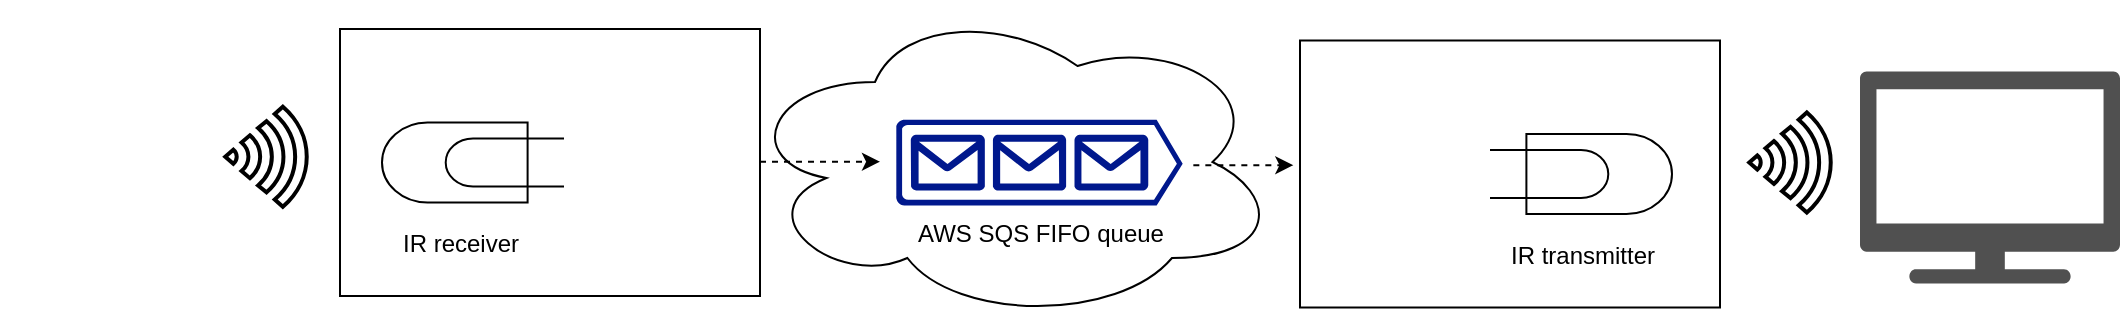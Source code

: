<mxfile version="14.1.2" type="device" pages="5"><diagram id="F_9zjod58XdfdjzP96Y1" name="one line"><mxGraphModel dx="2889" dy="1113" grid="1" gridSize="10" guides="1" tooltips="1" connect="1" arrows="1" fold="1" page="1" pageScale="1" pageWidth="827" pageHeight="1169" math="0" shadow="0"><root><mxCell id="2dkvLaQv40HmD6wibZiC-0"/><mxCell id="2dkvLaQv40HmD6wibZiC-1" parent="2dkvLaQv40HmD6wibZiC-0"/><mxCell id="2dkvLaQv40HmD6wibZiC-23" value="" style="ellipse;shape=cloud;whiteSpace=wrap;html=1;strokeColor=#000000;fontSize=12;" parent="2dkvLaQv40HmD6wibZiC-1" vertex="1"><mxGeometry x="40" y="170" width="270" height="160" as="geometry"/></mxCell><mxCell id="2dkvLaQv40HmD6wibZiC-13" value="" style="rounded=0;whiteSpace=wrap;html=1;fontSize=12;" parent="2dkvLaQv40HmD6wibZiC-1" vertex="1"><mxGeometry x="320" y="189.25" width="210" height="133.5" as="geometry"/></mxCell><mxCell id="2dkvLaQv40HmD6wibZiC-2" value="AWS SQS FIFO queue" style="aspect=fixed;pointerEvents=1;shadow=0;dashed=0;html=1;strokeColor=none;labelPosition=center;verticalLabelPosition=bottom;verticalAlign=top;align=center;fillColor=#00188D;shape=mxgraph.azure.queue_generic" parent="2dkvLaQv40HmD6wibZiC-1" vertex="1"><mxGeometry x="118" y="228.75" width="143.34" height="43" as="geometry"/></mxCell><mxCell id="2dkvLaQv40HmD6wibZiC-4" value="" style="shape=image;html=1;verticalAlign=top;verticalLabelPosition=bottom;labelBackgroundColor=#ffffff;imageAspect=0;aspect=fixed;image=https://cdn4.iconfinder.com/data/icons/movies-and-entertainment/32/Movies_and_Entertainment_remote_control_tv-128.png" parent="2dkvLaQv40HmD6wibZiC-1" vertex="1"><mxGeometry x="-330" y="183.25" width="128" height="128" as="geometry"/></mxCell><mxCell id="2dkvLaQv40HmD6wibZiC-5" value="" style="pointerEvents=1;shadow=0;dashed=0;html=1;strokeColor=none;fillColor=#505050;labelPosition=center;verticalLabelPosition=bottom;verticalAlign=top;outlineConnect=0;align=center;shape=mxgraph.office.devices.tv;" parent="2dkvLaQv40HmD6wibZiC-1" vertex="1"><mxGeometry x="600" y="204.75" width="130" height="106" as="geometry"/></mxCell><mxCell id="2dkvLaQv40HmD6wibZiC-6" value="" style="verticalLabelPosition=bottom;shadow=0;dashed=0;align=center;html=1;verticalAlign=top;shape=mxgraph.electrical.opto_electronics.lamp;rotation=90;labelPosition=center;" parent="2dkvLaQv40HmD6wibZiC-1" vertex="1"><mxGeometry x="440.5" y="210.5" width="40" height="91" as="geometry"/></mxCell><mxCell id="2dkvLaQv40HmD6wibZiC-9" value="" style="shape=image;html=1;verticalAlign=top;verticalLabelPosition=bottom;labelBackgroundColor=#ffffff;imageAspect=0;aspect=fixed;image=https://cdn4.iconfinder.com/data/icons/logos-and-brands-1/512/272_Raspberry_Pi_logo-128.png" parent="2dkvLaQv40HmD6wibZiC-1" vertex="1"><mxGeometry x="320" y="202.5" width="99" height="99" as="geometry"/></mxCell><mxCell id="2dkvLaQv40HmD6wibZiC-10" value="IR transmitter" style="text;strokeColor=none;fillColor=none;html=1;fontSize=12;fontStyle=0;verticalAlign=middle;align=center;" parent="2dkvLaQv40HmD6wibZiC-1" vertex="1"><mxGeometry x="410.5" y="277" width="100" height="40" as="geometry"/></mxCell><mxCell id="2dkvLaQv40HmD6wibZiC-15" value="" style="rounded=0;whiteSpace=wrap;html=1;fontSize=12;flipV=1;" parent="2dkvLaQv40HmD6wibZiC-1" vertex="1"><mxGeometry x="-160" y="183.5" width="210" height="133.5" as="geometry"/></mxCell><mxCell id="2dkvLaQv40HmD6wibZiC-16" value="" style="verticalLabelPosition=bottom;shadow=0;dashed=0;align=center;html=1;verticalAlign=top;shape=mxgraph.electrical.opto_electronics.lamp;rotation=90;labelPosition=center;flipV=1;" parent="2dkvLaQv40HmD6wibZiC-1" vertex="1"><mxGeometry x="-113.5" y="204.75" width="40" height="91" as="geometry"/></mxCell><mxCell id="2dkvLaQv40HmD6wibZiC-17" value="" style="shape=image;html=1;verticalAlign=top;verticalLabelPosition=bottom;labelBackgroundColor=#ffffff;imageAspect=0;aspect=fixed;image=https://cdn4.iconfinder.com/data/icons/logos-and-brands-1/512/272_Raspberry_Pi_logo-128.png;flipV=0;" parent="2dkvLaQv40HmD6wibZiC-1" vertex="1"><mxGeometry x="-50" y="196.75" width="99" height="99" as="geometry"/></mxCell><mxCell id="2dkvLaQv40HmD6wibZiC-18" value="IR receiver" style="text;strokeColor=none;fillColor=none;html=1;fontSize=12;fontStyle=0;verticalAlign=middle;align=center;flipV=1;" parent="2dkvLaQv40HmD6wibZiC-1" vertex="1"><mxGeometry x="-150" y="271.25" width="100" height="40" as="geometry"/></mxCell><mxCell id="2dkvLaQv40HmD6wibZiC-19" value="" style="html=1;verticalLabelPosition=bottom;align=center;labelBackgroundColor=#ffffff;verticalAlign=top;strokeWidth=2;shadow=0;dashed=0;shape=mxgraph.ios7.icons.wifi;pointerEvents=1;fontSize=12;rotation=90;" parent="2dkvLaQv40HmD6wibZiC-1" vertex="1"><mxGeometry x="-222" y="227" width="50" height="40.75" as="geometry"/></mxCell><mxCell id="2dkvLaQv40HmD6wibZiC-20" value="" style="html=1;verticalLabelPosition=bottom;align=center;labelBackgroundColor=#ffffff;verticalAlign=top;strokeWidth=2;shadow=0;dashed=0;shape=mxgraph.ios7.icons.wifi;pointerEvents=1;fontSize=12;rotation=90;" parent="2dkvLaQv40HmD6wibZiC-1" vertex="1"><mxGeometry x="540" y="229.88" width="50" height="40.75" as="geometry"/></mxCell><mxCell id="2dkvLaQv40HmD6wibZiC-21" value="" style="endArrow=classic;html=1;fontSize=12;dashed=1;" parent="2dkvLaQv40HmD6wibZiC-1" edge="1"><mxGeometry width="50" height="50" relative="1" as="geometry"><mxPoint x="50" y="249.84" as="sourcePoint"/><mxPoint x="110" y="249.84" as="targetPoint"/></mxGeometry></mxCell><mxCell id="2dkvLaQv40HmD6wibZiC-22" value="" style="endArrow=classic;html=1;fontSize=12;entryX=0;entryY=0.5;entryDx=0;entryDy=0;entryPerimeter=0;dashed=1;" parent="2dkvLaQv40HmD6wibZiC-1" edge="1"><mxGeometry width="50" height="50" relative="1" as="geometry"><mxPoint x="266.67" y="251.58" as="sourcePoint"/><mxPoint x="316.67" y="251.58" as="targetPoint"/></mxGeometry></mxCell></root></mxGraphModel></diagram><diagram name="black&amp;white" id="DVBpWBJ7m6NlqD4i7pvr"><mxGraphModel dx="2889" dy="1113" grid="1" gridSize="10" guides="1" tooltips="1" connect="1" arrows="1" fold="1" page="1" pageScale="1" pageWidth="827" pageHeight="1169" math="0" shadow="0"><root><mxCell id="ArWiETsr98kIPWAKLt6q-0"/><mxCell id="ArWiETsr98kIPWAKLt6q-1" parent="ArWiETsr98kIPWAKLt6q-0"/><mxCell id="ArWiETsr98kIPWAKLt6q-2" value="" style="ellipse;shape=cloud;whiteSpace=wrap;html=1;strokeColor=#000000;fontSize=12;" parent="ArWiETsr98kIPWAKLt6q-1" vertex="1"><mxGeometry x="-202" y="360" width="270" height="160" as="geometry"/></mxCell><mxCell id="ArWiETsr98kIPWAKLt6q-3" value="" style="rounded=0;whiteSpace=wrap;html=1;fontSize=12;" parent="ArWiETsr98kIPWAKLt6q-1" vertex="1"><mxGeometry x="-172" y="570" width="210" height="133.5" as="geometry"/></mxCell><mxCell id="ArWiETsr98kIPWAKLt6q-4" value="AWS SQS FIFO queue" style="aspect=fixed;pointerEvents=1;shadow=0;dashed=0;html=1;strokeColor=none;labelPosition=center;verticalLabelPosition=bottom;verticalAlign=top;align=center;fillColor=#00188D;shape=mxgraph.azure.queue_generic" parent="ArWiETsr98kIPWAKLt6q-1" vertex="1"><mxGeometry x="-124" y="418.75" width="143.34" height="43" as="geometry"/></mxCell><mxCell id="ArWiETsr98kIPWAKLt6q-5" value="" style="shape=image;html=1;verticalAlign=top;verticalLabelPosition=bottom;labelBackgroundColor=#ffffff;imageAspect=0;aspect=fixed;image=https://cdn4.iconfinder.com/data/icons/movies-and-entertainment/32/Movies_and_Entertainment_remote_control_tv-128.png" parent="ArWiETsr98kIPWAKLt6q-1" vertex="1"><mxGeometry x="-330" y="183.25" width="128" height="128" as="geometry"/></mxCell><mxCell id="ArWiETsr98kIPWAKLt6q-6" value="" style="pointerEvents=1;shadow=0;dashed=0;html=1;strokeColor=none;fillColor=#505050;labelPosition=center;verticalLabelPosition=bottom;verticalAlign=top;outlineConnect=0;align=center;shape=mxgraph.office.devices.tv;" parent="ArWiETsr98kIPWAKLt6q-1" vertex="1"><mxGeometry x="109" y="584.5" width="130" height="106" as="geometry"/></mxCell><mxCell id="ArWiETsr98kIPWAKLt6q-7" value="" style="verticalLabelPosition=bottom;shadow=0;dashed=0;align=center;html=1;verticalAlign=top;shape=mxgraph.electrical.opto_electronics.lamp;rotation=90;labelPosition=center;" parent="ArWiETsr98kIPWAKLt6q-1" vertex="1"><mxGeometry x="-51.5" y="591.25" width="40" height="91" as="geometry"/></mxCell><mxCell id="ArWiETsr98kIPWAKLt6q-8" value="" style="shape=image;html=1;verticalAlign=top;verticalLabelPosition=bottom;labelBackgroundColor=#ffffff;imageAspect=0;aspect=fixed;image=https://cdn4.iconfinder.com/data/icons/logos-and-brands-1/512/272_Raspberry_Pi_logo-128.png" parent="ArWiETsr98kIPWAKLt6q-1" vertex="1"><mxGeometry x="-172" y="583.25" width="99" height="99" as="geometry"/></mxCell><mxCell id="ArWiETsr98kIPWAKLt6q-9" value="IR transmitter" style="text;strokeColor=none;fillColor=none;html=1;fontSize=12;fontStyle=0;verticalAlign=middle;align=center;" parent="ArWiETsr98kIPWAKLt6q-1" vertex="1"><mxGeometry x="-81.5" y="657.75" width="100" height="40" as="geometry"/></mxCell><mxCell id="ArWiETsr98kIPWAKLt6q-10" value="" style="rounded=0;whiteSpace=wrap;html=1;fontSize=12;flipV=1;" parent="ArWiETsr98kIPWAKLt6q-1" vertex="1"><mxGeometry x="-160" y="183.5" width="210" height="133.5" as="geometry"/></mxCell><mxCell id="ArWiETsr98kIPWAKLt6q-11" value="" style="verticalLabelPosition=bottom;shadow=0;dashed=0;align=center;html=1;verticalAlign=top;shape=mxgraph.electrical.opto_electronics.lamp;rotation=90;labelPosition=center;flipV=1;fillColor=#E6D0DE;" parent="ArWiETsr98kIPWAKLt6q-1" vertex="1"><mxGeometry x="-113.5" y="204.75" width="40" height="91" as="geometry"/></mxCell><mxCell id="ArWiETsr98kIPWAKLt6q-12" value="" style="shape=image;html=1;verticalAlign=top;verticalLabelPosition=bottom;labelBackgroundColor=#ffffff;imageAspect=0;aspect=fixed;image=https://cdn4.iconfinder.com/data/icons/logos-and-brands-1/512/272_Raspberry_Pi_logo-128.png;flipV=0;" parent="ArWiETsr98kIPWAKLt6q-1" vertex="1"><mxGeometry x="-50" y="196.75" width="99" height="99" as="geometry"/></mxCell><mxCell id="ArWiETsr98kIPWAKLt6q-13" value="IR receiver" style="text;strokeColor=none;fillColor=none;html=1;fontSize=12;fontStyle=0;verticalAlign=middle;align=center;flipV=1;" parent="ArWiETsr98kIPWAKLt6q-1" vertex="1"><mxGeometry x="-150" y="271.25" width="100" height="40" as="geometry"/></mxCell><mxCell id="ArWiETsr98kIPWAKLt6q-14" value="" style="html=1;verticalLabelPosition=bottom;align=center;labelBackgroundColor=#ffffff;verticalAlign=top;strokeWidth=2;shadow=0;dashed=0;shape=mxgraph.ios7.icons.wifi;pointerEvents=1;fontSize=12;rotation=90;" parent="ArWiETsr98kIPWAKLt6q-1" vertex="1"><mxGeometry x="-222" y="227" width="50" height="40.75" as="geometry"/></mxCell><mxCell id="ArWiETsr98kIPWAKLt6q-15" value="" style="html=1;verticalLabelPosition=bottom;align=center;labelBackgroundColor=#ffffff;verticalAlign=top;strokeWidth=2;shadow=0;dashed=0;shape=mxgraph.ios7.icons.wifi;pointerEvents=1;fontSize=12;rotation=90;" parent="ArWiETsr98kIPWAKLt6q-1" vertex="1"><mxGeometry x="49" y="609.63" width="50" height="40.75" as="geometry"/></mxCell><mxCell id="ArWiETsr98kIPWAKLt6q-16" value="" style="endArrow=classic;html=1;fontSize=12;dashed=1;" parent="ArWiETsr98kIPWAKLt6q-1" edge="1"><mxGeometry width="50" height="50" relative="1" as="geometry"><mxPoint x="-52" y="320" as="sourcePoint"/><mxPoint x="-52" y="410" as="targetPoint"/></mxGeometry></mxCell><mxCell id="ArWiETsr98kIPWAKLt6q-17" value="" style="endArrow=classic;html=1;fontSize=12;entryX=0.567;entryY=0;entryDx=0;entryDy=0;entryPerimeter=0;dashed=1;" parent="ArWiETsr98kIPWAKLt6q-1" target="ArWiETsr98kIPWAKLt6q-3" edge="1"><mxGeometry width="50" height="50" relative="1" as="geometry"><mxPoint x="-53" y="490" as="sourcePoint"/><mxPoint x="-52.83" y="530" as="targetPoint"/></mxGeometry></mxCell></root></mxGraphModel></diagram><diagram name="Color" id="4SXwJ6AUmo8k9iQwuisT"><mxGraphModel dx="2889" dy="1113" grid="1" gridSize="10" guides="1" tooltips="1" connect="1" arrows="1" fold="1" page="1" pageScale="1" pageWidth="827" pageHeight="1169" math="0" shadow="0"><root><mxCell id="rKGQHLO6fwY4a0gp12aE-0"/><mxCell id="rKGQHLO6fwY4a0gp12aE-1" parent="rKGQHLO6fwY4a0gp12aE-0"/><mxCell id="rKGQHLO6fwY4a0gp12aE-3" value="" style="rounded=0;whiteSpace=wrap;html=1;fontSize=12;" parent="rKGQHLO6fwY4a0gp12aE-1" vertex="1"><mxGeometry x="-172" y="570" width="210" height="133.5" as="geometry"/></mxCell><mxCell id="rKGQHLO6fwY4a0gp12aE-19" value="" style="shape=image;html=1;verticalAlign=top;verticalLabelPosition=bottom;labelBackgroundColor=#ffffff;imageAspect=0;aspect=fixed;image=https://cdn4.iconfinder.com/data/icons/logos-and-brands/512/272_Raspberry_Pi_logo-128.png;fillColor=#E6D0DE;" parent="rKGQHLO6fwY4a0gp12aE-1" vertex="1"><mxGeometry x="-174.5" y="578.01" width="104" height="104" as="geometry"/></mxCell><mxCell id="rKGQHLO6fwY4a0gp12aE-10" value="" style="rounded=0;whiteSpace=wrap;html=1;fontSize=12;flipV=1;" parent="rKGQHLO6fwY4a0gp12aE-1" vertex="1"><mxGeometry x="-160" y="183.5" width="210" height="133.5" as="geometry"/></mxCell><mxCell id="rKGQHLO6fwY4a0gp12aE-18" value="" style="shape=image;html=1;verticalAlign=top;verticalLabelPosition=bottom;labelBackgroundColor=#ffffff;imageAspect=0;aspect=fixed;image=https://cdn4.iconfinder.com/data/icons/logos-and-brands/512/272_Raspberry_Pi_logo-128.png;fillColor=#E6D0DE;" parent="rKGQHLO6fwY4a0gp12aE-1" vertex="1"><mxGeometry x="-54" y="191.75" width="104" height="104" as="geometry"/></mxCell><mxCell id="rKGQHLO6fwY4a0gp12aE-2" value="" style="ellipse;shape=cloud;whiteSpace=wrap;html=1;strokeColor=#000000;fontSize=12;" parent="rKGQHLO6fwY4a0gp12aE-1" vertex="1"><mxGeometry x="-202" y="360" width="270" height="160" as="geometry"/></mxCell><mxCell id="rKGQHLO6fwY4a0gp12aE-4" value="AWS SQS FIFO queue" style="aspect=fixed;pointerEvents=1;shadow=0;dashed=0;html=1;strokeColor=none;labelPosition=center;verticalLabelPosition=bottom;verticalAlign=top;align=center;fillColor=#00188D;shape=mxgraph.azure.queue_generic" parent="rKGQHLO6fwY4a0gp12aE-1" vertex="1"><mxGeometry x="-124" y="418.75" width="143.34" height="43" as="geometry"/></mxCell><mxCell id="rKGQHLO6fwY4a0gp12aE-5" value="" style="shape=image;html=1;verticalAlign=top;verticalLabelPosition=bottom;labelBackgroundColor=#ffffff;imageAspect=0;aspect=fixed;image=https://cdn4.iconfinder.com/data/icons/movies-and-entertainment/32/Movies_and_Entertainment_remote_control_tv-128.png" parent="rKGQHLO6fwY4a0gp12aE-1" vertex="1"><mxGeometry x="-330" y="183.25" width="128" height="128" as="geometry"/></mxCell><mxCell id="rKGQHLO6fwY4a0gp12aE-6" value="" style="pointerEvents=1;shadow=0;dashed=0;html=1;strokeColor=none;fillColor=#505050;labelPosition=center;verticalLabelPosition=bottom;verticalAlign=top;outlineConnect=0;align=center;shape=mxgraph.office.devices.tv;" parent="rKGQHLO6fwY4a0gp12aE-1" vertex="1"><mxGeometry x="109" y="584.5" width="130" height="106" as="geometry"/></mxCell><mxCell id="rKGQHLO6fwY4a0gp12aE-7" value="" style="verticalLabelPosition=bottom;shadow=0;dashed=0;align=center;html=1;verticalAlign=top;shape=mxgraph.electrical.opto_electronics.lamp;rotation=90;labelPosition=center;" parent="rKGQHLO6fwY4a0gp12aE-1" vertex="1"><mxGeometry x="-51.5" y="591.25" width="40" height="91" as="geometry"/></mxCell><mxCell id="rKGQHLO6fwY4a0gp12aE-9" value="IR transmitter" style="text;strokeColor=none;fillColor=none;html=1;fontSize=12;fontStyle=0;verticalAlign=middle;align=center;" parent="rKGQHLO6fwY4a0gp12aE-1" vertex="1"><mxGeometry x="-81.5" y="657.75" width="100" height="40" as="geometry"/></mxCell><mxCell id="rKGQHLO6fwY4a0gp12aE-11" value="" style="verticalLabelPosition=bottom;shadow=0;dashed=0;align=center;html=1;verticalAlign=top;shape=mxgraph.electrical.opto_electronics.lamp;rotation=90;labelPosition=center;flipV=1;fillColor=#E6D0DE;" parent="rKGQHLO6fwY4a0gp12aE-1" vertex="1"><mxGeometry x="-113.5" y="204.75" width="40" height="91" as="geometry"/></mxCell><mxCell id="rKGQHLO6fwY4a0gp12aE-13" value="IR receiver" style="text;strokeColor=none;fillColor=none;html=1;fontSize=12;fontStyle=0;verticalAlign=middle;align=center;flipV=1;" parent="rKGQHLO6fwY4a0gp12aE-1" vertex="1"><mxGeometry x="-150" y="271.25" width="100" height="40" as="geometry"/></mxCell><mxCell id="rKGQHLO6fwY4a0gp12aE-14" value="" style="html=1;verticalLabelPosition=bottom;align=center;labelBackgroundColor=#ffffff;verticalAlign=top;strokeWidth=2;shadow=0;dashed=0;shape=mxgraph.ios7.icons.wifi;pointerEvents=1;fontSize=12;rotation=90;" parent="rKGQHLO6fwY4a0gp12aE-1" vertex="1"><mxGeometry x="-222" y="227" width="50" height="40.75" as="geometry"/></mxCell><mxCell id="rKGQHLO6fwY4a0gp12aE-15" value="" style="html=1;verticalLabelPosition=bottom;align=center;labelBackgroundColor=#ffffff;verticalAlign=top;strokeWidth=2;shadow=0;dashed=0;shape=mxgraph.ios7.icons.wifi;pointerEvents=1;fontSize=12;rotation=90;" parent="rKGQHLO6fwY4a0gp12aE-1" vertex="1"><mxGeometry x="49" y="609.63" width="50" height="40.75" as="geometry"/></mxCell><mxCell id="rKGQHLO6fwY4a0gp12aE-16" value="" style="endArrow=classic;html=1;fontSize=12;dashed=1;" parent="rKGQHLO6fwY4a0gp12aE-1" edge="1"><mxGeometry width="50" height="50" relative="1" as="geometry"><mxPoint x="-52" y="320" as="sourcePoint"/><mxPoint x="-52" y="410" as="targetPoint"/></mxGeometry></mxCell><mxCell id="rKGQHLO6fwY4a0gp12aE-17" value="" style="endArrow=classic;html=1;fontSize=12;entryX=0.567;entryY=0;entryDx=0;entryDy=0;entryPerimeter=0;dashed=1;" parent="rKGQHLO6fwY4a0gp12aE-1" target="rKGQHLO6fwY4a0gp12aE-3" edge="1"><mxGeometry width="50" height="50" relative="1" as="geometry"><mxPoint x="-53" y="490" as="sourcePoint"/><mxPoint x="-52.83" y="530" as="targetPoint"/></mxGeometry></mxCell><mxCell id="rKGQHLO6fwY4a0gp12aE-21" value="" style="rounded=0;whiteSpace=wrap;html=1;fillColor=none;" parent="rKGQHLO6fwY4a0gp12aE-1" vertex="1"><mxGeometry x="-320" y="153.5" width="580" height="576.5" as="geometry"/></mxCell></root></mxGraphModel></diagram><diagram name="IR receiver" id="ZqOveLsvCWJIpLMLIJjo"><mxGraphModel dx="2889" dy="1113" grid="1" gridSize="10" guides="1" tooltips="1" connect="1" arrows="1" fold="1" page="1" pageScale="1" pageWidth="827" pageHeight="1169" math="0" shadow="0"><root><mxCell id="-EL6SBtDdFR6HwaX5ReU-0"/><mxCell id="-EL6SBtDdFR6HwaX5ReU-1" parent="-EL6SBtDdFR6HwaX5ReU-0"/><mxCell id="-EL6SBtDdFR6HwaX5ReU-18" value="" style="rounded=0;whiteSpace=wrap;html=1;fillColor=none;" parent="-EL6SBtDdFR6HwaX5ReU-1" vertex="1"><mxGeometry x="-320" y="153.5" width="400" height="386.5" as="geometry"/></mxCell><mxCell id="-EL6SBtDdFR6HwaX5ReU-4" value="" style="rounded=0;whiteSpace=wrap;html=1;fontSize=12;flipV=1;" parent="-EL6SBtDdFR6HwaX5ReU-1" vertex="1"><mxGeometry x="-160" y="183.5" width="210" height="133.5" as="geometry"/></mxCell><mxCell id="-EL6SBtDdFR6HwaX5ReU-5" value="" style="shape=image;html=1;verticalAlign=top;verticalLabelPosition=bottom;labelBackgroundColor=#ffffff;imageAspect=0;aspect=fixed;image=https://cdn4.iconfinder.com/data/icons/logos-and-brands/512/272_Raspberry_Pi_logo-128.png;fillColor=#E6D0DE;" parent="-EL6SBtDdFR6HwaX5ReU-1" vertex="1"><mxGeometry x="-54" y="191.75" width="104" height="104" as="geometry"/></mxCell><mxCell id="-EL6SBtDdFR6HwaX5ReU-6" value="" style="ellipse;shape=cloud;whiteSpace=wrap;html=1;strokeColor=#000000;fontSize=12;" parent="-EL6SBtDdFR6HwaX5ReU-1" vertex="1"><mxGeometry x="-202" y="360" width="270" height="160" as="geometry"/></mxCell><mxCell id="-EL6SBtDdFR6HwaX5ReU-7" value="AWS SQS FIFO queue" style="aspect=fixed;pointerEvents=1;shadow=0;dashed=0;html=1;strokeColor=none;labelPosition=center;verticalLabelPosition=bottom;verticalAlign=top;align=center;fillColor=#00188D;shape=mxgraph.azure.queue_generic" parent="-EL6SBtDdFR6HwaX5ReU-1" vertex="1"><mxGeometry x="-124" y="418.75" width="143.34" height="43" as="geometry"/></mxCell><mxCell id="-EL6SBtDdFR6HwaX5ReU-8" value="" style="shape=image;html=1;verticalAlign=top;verticalLabelPosition=bottom;labelBackgroundColor=#ffffff;imageAspect=0;aspect=fixed;image=https://cdn4.iconfinder.com/data/icons/movies-and-entertainment/32/Movies_and_Entertainment_remote_control_tv-128.png" parent="-EL6SBtDdFR6HwaX5ReU-1" vertex="1"><mxGeometry x="-330" y="183.25" width="128" height="128" as="geometry"/></mxCell><mxCell id="-EL6SBtDdFR6HwaX5ReU-12" value="" style="verticalLabelPosition=bottom;shadow=0;dashed=0;align=center;html=1;verticalAlign=top;shape=mxgraph.electrical.opto_electronics.lamp;rotation=90;labelPosition=center;flipV=1;fillColor=#E6D0DE;" parent="-EL6SBtDdFR6HwaX5ReU-1" vertex="1"><mxGeometry x="-113.5" y="204.75" width="40" height="91" as="geometry"/></mxCell><mxCell id="-EL6SBtDdFR6HwaX5ReU-13" value="IR receiver" style="text;strokeColor=none;fillColor=none;html=1;fontSize=12;fontStyle=0;verticalAlign=middle;align=center;flipV=1;" parent="-EL6SBtDdFR6HwaX5ReU-1" vertex="1"><mxGeometry x="-150" y="271.25" width="100" height="40" as="geometry"/></mxCell><mxCell id="-EL6SBtDdFR6HwaX5ReU-14" value="" style="html=1;verticalLabelPosition=bottom;align=center;labelBackgroundColor=#ffffff;verticalAlign=top;strokeWidth=2;shadow=0;dashed=0;shape=mxgraph.ios7.icons.wifi;pointerEvents=1;fontSize=12;rotation=90;" parent="-EL6SBtDdFR6HwaX5ReU-1" vertex="1"><mxGeometry x="-222" y="227" width="50" height="40.75" as="geometry"/></mxCell><mxCell id="-EL6SBtDdFR6HwaX5ReU-16" value="" style="endArrow=classic;html=1;fontSize=12;dashed=1;" parent="-EL6SBtDdFR6HwaX5ReU-1" edge="1"><mxGeometry width="50" height="50" relative="1" as="geometry"><mxPoint x="-52" y="320" as="sourcePoint"/><mxPoint x="-52" y="410" as="targetPoint"/></mxGeometry></mxCell></root></mxGraphModel></diagram><diagram name="IR transmitter" id="SuHnqS2zyAe89ZDv8Q0F"><mxGraphModel dx="2889" dy="1113" grid="1" gridSize="10" guides="1" tooltips="1" connect="1" arrows="1" fold="1" page="1" pageScale="1" pageWidth="827" pageHeight="1169" math="0" shadow="0"><root><mxCell id="FjaEdhx0PYBKQxFfW0TN-0"/><mxCell id="FjaEdhx0PYBKQxFfW0TN-1" parent="FjaEdhx0PYBKQxFfW0TN-0"/><mxCell id="FjaEdhx0PYBKQxFfW0TN-18" value="" style="rounded=0;whiteSpace=wrap;html=1;fillColor=none;" parent="FjaEdhx0PYBKQxFfW0TN-1" vertex="1"><mxGeometry x="-200" y="350" width="460" height="380" as="geometry"/></mxCell><mxCell id="FjaEdhx0PYBKQxFfW0TN-2" value="" style="rounded=0;whiteSpace=wrap;html=1;fontSize=12;" parent="FjaEdhx0PYBKQxFfW0TN-1" vertex="1"><mxGeometry x="-172" y="570" width="210" height="133.5" as="geometry"/></mxCell><mxCell id="FjaEdhx0PYBKQxFfW0TN-3" value="" style="shape=image;html=1;verticalAlign=top;verticalLabelPosition=bottom;labelBackgroundColor=#ffffff;imageAspect=0;aspect=fixed;image=https://cdn4.iconfinder.com/data/icons/logos-and-brands/512/272_Raspberry_Pi_logo-128.png;fillColor=#E6D0DE;" parent="FjaEdhx0PYBKQxFfW0TN-1" vertex="1"><mxGeometry x="-174.5" y="578.01" width="104" height="104" as="geometry"/></mxCell><mxCell id="FjaEdhx0PYBKQxFfW0TN-6" value="" style="ellipse;shape=cloud;whiteSpace=wrap;html=1;strokeColor=#000000;fontSize=12;" parent="FjaEdhx0PYBKQxFfW0TN-1" vertex="1"><mxGeometry x="-202" y="360" width="270" height="160" as="geometry"/></mxCell><mxCell id="FjaEdhx0PYBKQxFfW0TN-7" value="AWS SQS FIFO queue" style="aspect=fixed;pointerEvents=1;shadow=0;dashed=0;html=1;strokeColor=none;labelPosition=center;verticalLabelPosition=bottom;verticalAlign=top;align=center;fillColor=#00188D;shape=mxgraph.azure.queue_generic" parent="FjaEdhx0PYBKQxFfW0TN-1" vertex="1"><mxGeometry x="-124" y="418.75" width="143.34" height="43" as="geometry"/></mxCell><mxCell id="FjaEdhx0PYBKQxFfW0TN-9" value="" style="pointerEvents=1;shadow=0;dashed=0;html=1;strokeColor=none;fillColor=#505050;labelPosition=center;verticalLabelPosition=bottom;verticalAlign=top;outlineConnect=0;align=center;shape=mxgraph.office.devices.tv;" parent="FjaEdhx0PYBKQxFfW0TN-1" vertex="1"><mxGeometry x="109" y="584.5" width="130" height="106" as="geometry"/></mxCell><mxCell id="FjaEdhx0PYBKQxFfW0TN-10" value="" style="verticalLabelPosition=bottom;shadow=0;dashed=0;align=center;html=1;verticalAlign=top;shape=mxgraph.electrical.opto_electronics.lamp;rotation=90;labelPosition=center;" parent="FjaEdhx0PYBKQxFfW0TN-1" vertex="1"><mxGeometry x="-51.5" y="591.25" width="40" height="91" as="geometry"/></mxCell><mxCell id="FjaEdhx0PYBKQxFfW0TN-11" value="IR transmitter" style="text;strokeColor=none;fillColor=none;html=1;fontSize=12;fontStyle=0;verticalAlign=middle;align=center;" parent="FjaEdhx0PYBKQxFfW0TN-1" vertex="1"><mxGeometry x="-81.5" y="657.75" width="100" height="40" as="geometry"/></mxCell><mxCell id="FjaEdhx0PYBKQxFfW0TN-15" value="" style="html=1;verticalLabelPosition=bottom;align=center;labelBackgroundColor=#ffffff;verticalAlign=top;strokeWidth=2;shadow=0;dashed=0;shape=mxgraph.ios7.icons.wifi;pointerEvents=1;fontSize=12;rotation=90;" parent="FjaEdhx0PYBKQxFfW0TN-1" vertex="1"><mxGeometry x="49" y="609.63" width="50" height="40.75" as="geometry"/></mxCell><mxCell id="FjaEdhx0PYBKQxFfW0TN-17" value="" style="endArrow=classic;html=1;fontSize=12;entryX=0.567;entryY=0;entryDx=0;entryDy=0;entryPerimeter=0;dashed=1;" parent="FjaEdhx0PYBKQxFfW0TN-1" target="FjaEdhx0PYBKQxFfW0TN-2" edge="1"><mxGeometry width="50" height="50" relative="1" as="geometry"><mxPoint x="-53" y="490" as="sourcePoint"/><mxPoint x="-52.83" y="530" as="targetPoint"/></mxGeometry></mxCell></root></mxGraphModel></diagram></mxfile>
